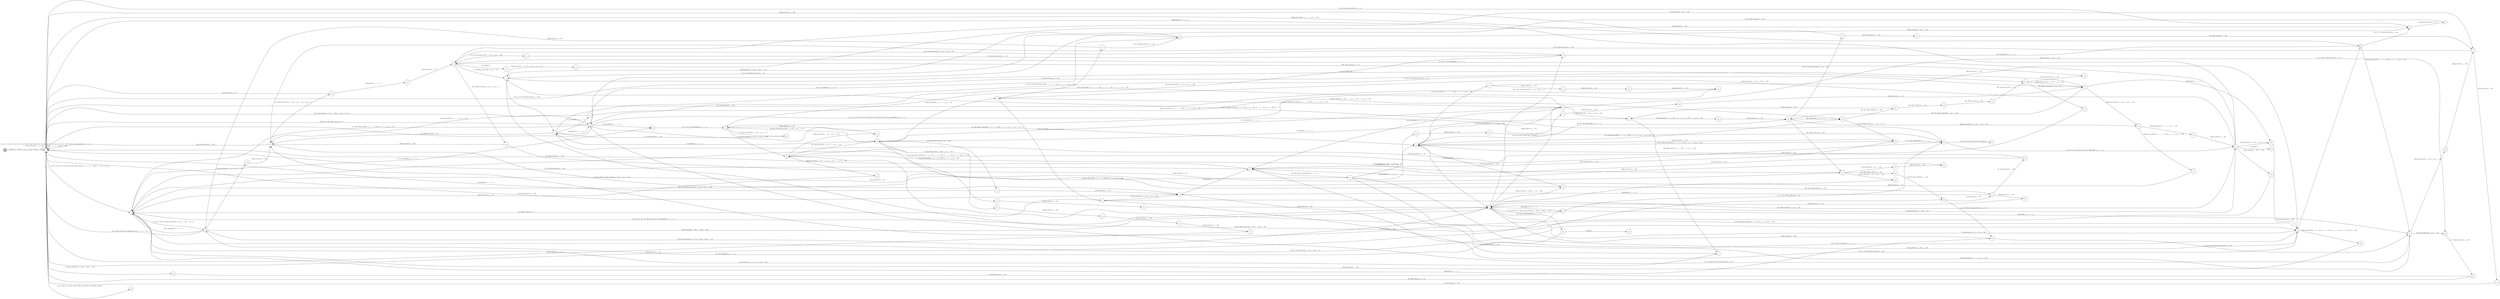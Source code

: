 digraph EFSM{
  graph [rankdir="LR", fontname="Latin Modern Math"];
  node [color="black", fillcolor="white", shape="circle", style="filled", fontname="Latin Modern Math"];
  edge [fontname="Latin Modern Math"];

  s0[fillcolor="gray", label=<s<sub>0</sub>>];
  s1[label=<s<sub>1</sub>>];
  s2[label=<s<sub>2</sub>>];
  s3[label=<s<sub>3</sub>>];
  s4[label=<s<sub>4</sub>>];
  s5[label=<s<sub>5</sub>>];
  s6[label=<s<sub>6</sub>>];
  s7[label=<s<sub>7</sub>>];
  s8[label=<s<sub>8</sub>>];
  s9[label=<s<sub>9</sub>>];
  s11[label=<s<sub>11</sub>>];
  s12[label=<s<sub>12</sub>>];
  s14[label=<s<sub>14</sub>>];
  s15[label=<s<sub>15</sub>>];
  s16[label=<s<sub>16</sub>>];
  s17[label=<s<sub>17</sub>>];
  s18[label=<s<sub>18</sub>>];
  s19[label=<s<sub>19</sub>>];
  s26[label=<s<sub>26</sub>>];
  s27[label=<s<sub>27</sub>>];
  s28[label=<s<sub>28</sub>>];
  s32[label=<s<sub>32</sub>>];
  s39[label=<s<sub>39</sub>>];
  s41[label=<s<sub>41</sub>>];
  s42[label=<s<sub>42</sub>>];
  s44[label=<s<sub>44</sub>>];
  s46[label=<s<sub>46</sub>>];
  s47[label=<s<sub>47</sub>>];
  s48[label=<s<sub>48</sub>>];
  s49[label=<s<sub>49</sub>>];
  s50[label=<s<sub>50</sub>>];
  s53[label=<s<sub>53</sub>>];
  s57[label=<s<sub>57</sub>>];
  s59[label=<s<sub>59</sub>>];
  s60[label=<s<sub>60</sub>>];
  s61[label=<s<sub>61</sub>>];
  s64[label=<s<sub>64</sub>>];
  s66[label=<s<sub>66</sub>>];
  s67[label=<s<sub>67</sub>>];
  s68[label=<s<sub>68</sub>>];
  s69[label=<s<sub>69</sub>>];
  s70[label=<s<sub>70</sub>>];
  s71[label=<s<sub>71</sub>>];
  s75[label=<s<sub>75</sub>>];
  s77[label=<s<sub>77</sub>>];
  s95[label=<s<sub>95</sub>>];
  s106[label=<s<sub>106</sub>>];
  s107[label=<s<sub>107</sub>>];
  s108[label=<s<sub>108</sub>>];
  s110[label=<s<sub>110</sub>>];
  s115[label=<s<sub>115</sub>>];
  s120[label=<s<sub>120</sub>>];
  s133[label=<s<sub>133</sub>>];
  s141[label=<s<sub>141</sub>>];
  s151[label=<s<sub>151</sub>>];
  s152[label=<s<sub>152</sub>>];
  s163[label=<s<sub>163</sub>>];
  s166[label=<s<sub>166</sub>>];
  s168[label=<s<sub>168</sub>>];
  s174[label=<s<sub>174</sub>>];
  s184[label=<s<sub>184</sub>>];
  s189[label=<s<sub>189</sub>>];
  s190[label=<s<sub>190</sub>>];
  s203[label=<s<sub>203</sub>>];
  s205[label=<s<sub>205</sub>>];
  s247[label=<s<sub>247</sub>>];
  s270[label=<s<sub>270</sub>>];
  s272[label=<s<sub>272</sub>>];
  s278[label=<s<sub>278</sub>>];
  s281[label=<s<sub>281</sub>>];
  s283[label=<s<sub>283</sub>>];
  s299[label=<s<sub>299</sub>>];
  s300[label=<s<sub>300</sub>>];
  s303[label=<s<sub>303</sub>>];
  s326[label=<s<sub>326</sub>>];
  s332[label=<s<sub>332</sub>>];
  s333[label=<s<sub>333</sub>>];
  s334[label=<s<sub>334</sub>>];
  s335[label=<s<sub>335</sub>>];
  s347[label=<s<sub>347</sub>>];
  s348[label=<s<sub>348</sub>>];
  s349[label=<s<sub>349</sub>>];
  s377[label=<s<sub>377</sub>>];
  s380[label=<s<sub>380</sub>>];
  s390[label=<s<sub>390</sub>>];
  s401[label=<s<sub>401</sub>>];
  s417[label=<s<sub>417</sub>>];
  s418[label=<s<sub>418</sub>>];
  s462[label=<s<sub>462</sub>>];
  s463[label=<s<sub>463</sub>>];
  s467[label=<s<sub>467</sub>>];
  s497[label=<s<sub>497</sub>>];
  s498[label=<s<sub>498</sub>>];
  s508[label=<s<sub>508</sub>>];
  s514[label=<s<sub>514</sub>>];
  s515[label=<s<sub>515</sub>>];
  s519[label=<s<sub>519</sub>>];
  s520[label=<s<sub>520</sub>>];
  s521[label=<s<sub>521</sub>>];
  s522[label=<s<sub>522</sub>>];
  s534[label=<s<sub>534</sub>>];

  s0->s1[label=<<i> [1]start:2/o<sub>1</sub> := 200, o<sub>2</sub> := 3, o<sub>3</sub> := 0&#91;r<sub>3</sub> := 150, r<sub>2</sub> := 250&#93;</i>>];
  s4->s5[label=<<i> [5]moveEast:0&#91;r<sub>3</sub> &gt; 0, r<sub>3</sub> &gt; 0&#93;/o<sub>1</sub> := 200</i>>];
  s9->s2[label=<<i> [10, 128]moveEast:0&#91;!(200 &gt; r<sub>2</sub> + -1 &times; r<sub>3</sub>&or;200 &gt; r<sub>2</sub> + -1 &times; r<sub>3</sub>)&#93;/o<sub>1</sub> := 250</i>>];
  s2->s11[label=<<i> [11]moveEast:0&#91;r<sub>3</sub> &gt; 0, r<sub>3</sub> &gt; 0, r<sub>3</sub> &gt; 0&#93;/o<sub>1</sub> := 300</i>>];
  s16->s17[label=<<i> [17]moveWest:0&#91;r<sub>3</sub> &gt; 0&#93;/o<sub>1</sub> := 350</i>>];
  s1->s26[label=<<i> [26, 267]moveEast:0&#91;!(r<sub>3</sub> &gt; 53&or;r<sub>3</sub> &gt; 53)&#93;/o<sub>1</sub> := 100</i>>];
  s26->s27[label=<<i> [27, 268]moveEast:0/o<sub>1</sub> := 150</i>>];
  s42->s9[label=<<i> [43]shieldHit:1/o<sub>1</sub> := -1 + i<sub>0</sub></i>>];
  s44->s41[label=<<i> [45]moveEast:0&#91;!(r<sub>3</sub> &gt; 76&or;r<sub>3</sub> &gt; 76)&#93;/o<sub>1</sub> := 150</i>>];
  s41->s46[label=<<i> [46, 87, 364]moveEast:0&#91;!(r<sub>3</sub> &gt; 53&or;r<sub>3</sub> &gt; 53)&#93;/o<sub>1</sub> := 200</i>>];
  s46->s47[label=<<i> [47]moveEast:0/o<sub>1</sub> := 250</i>>];
  s47->s48[label=<<i> [48, 476]moveEast:0/o<sub>1</sub> := 300</i>>];
  s48->s49[label=<<i> [49]moveEast:0/o<sub>1</sub> := 350</i>>];
  s15->s53[label=<<i> [53, 446]win:0</i>>];
  s15->s4[label=<<i> [56, 243]moveWest:0&#91;r<sub>3</sub> &gt; 53&#93;/o<sub>1</sub> := 150</i>>];
  s57->s4[label=<<i> [58]shieldHit:1/o<sub>1</sub> := -1 + i<sub>0</sub></i>>];
  s59->s60[label=<<i> [60]moveEast:0&#91;r<sub>3</sub> &gt; 53&#93;/o<sub>1</sub> := 150</i>>];
  s60->s61[label=<<i> [61, 91, 368]moveEast:0/o<sub>1</sub> := 200</i>>];
  s61->s1[label=<<i> [62, 369]moveEast:0/o<sub>1</sub> := 250</i>>];
  s1->s9[label=<<i> [65, 124]moveEast:0&#91;r<sub>3</sub> &gt; 53, r<sub>3</sub> &gt; 53&#93;/o<sub>1</sub> := r<sub>2</sub>&#91;r<sub>2</sub> := 50 + r<sub>2</sub>&#93;</i>>];
  s9->s66[label=<<i> [66, 311]shieldHit:1/o<sub>1</sub> := -1 + i<sub>0</sub></i>>];
  s67->s68[label=<<i> [68, 131]moveWest:0&#91;r<sub>3</sub> &gt; 447 + -1 &times; r<sub>2</sub>&#93;/o<sub>1</sub> := 200</i>>];
  s68->s69[label=<<i> [69, 132]moveWest:0&#91;r<sub>3</sub> &gt; 447 + -1 &times; r<sub>2</sub>&#93;/o<sub>1</sub> := 150</i>>];
  s69->s70[label=<<i> [70]moveWest:0&#91;200 &gt; r<sub>2</sub> + -1 &times; r<sub>3</sub>&#93;/o<sub>1</sub> := 100</i>>];
  s70->s71[label=<<i> [71]moveWest:0&#91;200 &gt; r<sub>2</sub> + -1 &times; r<sub>3</sub>&#93;/o<sub>1</sub> := 50</i>>];
  s71->s2[label=<<i> [72, 359]moveWest:0/o<sub>1</sub> := 0</i>>];
  s2->s66[label=<<i> [73, 101, 129]shieldHit:1/o<sub>1</sub> := -1 + i<sub>0</sub></i>>];
  s67->s75[label=<<i> [75, 103]moveEast:0&#91;307 &gt; r<sub>2</sub>, 307 &gt; r<sub>2</sub>&#93;/o<sub>1</sub> := 50</i>>];
  s75->s42[label=<<i> [76, 104]moveEast:0/o<sub>1</sub> := 100</i>>];
  s77->s1[label=<<i> [78, 337]moveWest:0/o<sub>1</sub> := 100</i>>];
  s39->s16[label=<<i> [40, 85, 362]moveEast:0&#91;50 &gt; r<sub>3</sub>, 50 &gt; r<sub>3</sub>&#93;/o<sub>1</sub> := 100</i>>];
  s16->s41[label=<<i> [41, 86, 363]moveEast:0&#91;50 &gt; r<sub>3</sub>&#93;/o<sub>1</sub> := 150</i>>];
  s28->s60[label=<<i> [90, 367]moveEast:0&#91;50 &gt; r<sub>3</sub>&#93;/o<sub>1</sub> := 150</i>>];
  s61->s2[label=<<i> [92]alienHit:1/o<sub>1</sub> := 1 + i<sub>0</sub></i>>];
  s59->s95[label=<<i> [95]moveEast:0&#91;!(r<sub>3</sub> &gt; 53&or;r<sub>3</sub> &gt; 53)&#93;/o<sub>1</sub> := 250</i>>];
  s95->s11[label=<<i> [96, 408]moveEast:0&#91;-1 &times; r<sub>3</sub> &gt; 297 + -1 &times; r<sub>2</sub>&#93;/o<sub>1</sub> := 300</i>>];
  s11->s12[label=<<i> [12, 97, 409]moveEast:0/o<sub>1</sub> := 350</i>>];
  s12->s1[label=<<i> [98, 500]moveWest:0/o<sub>1</sub> := 300</i>>];
  s107->s108[label=<<i> [108, 257]moveEast:0/o<sub>1</sub> := 300</i>>];
  s17->s110[label=<<i> [110]moveEast:0/o<sub>1</sub> := 400</i>>];
  s110->s1[label=<<i> [111]moveWest:0/o<sub>1</sub> := 350</i>>];
  s15->s70[label=<<i> [114]moveWest:0&#91;!(r<sub>3</sub> &gt; 53&or;r<sub>3</sub> &gt; 53)&#93;/o<sub>1</sub> := 300</i>>];
  s70->s115[label=<<i> [115, 147, 395, 471]moveWest:0&#91;!(200 &gt; r<sub>2</sub> + -1 &times; r<sub>3</sub>&or;200 &gt; r<sub>2</sub> + -1 &times; r<sub>3</sub>)&#93;/o<sub>1</sub> := 250</i>>];
  s115->s44[label=<<i> [116, 148, 396]moveWest:0/o<sub>1</sub> := 200</i>>];
  s42->s18[label=<<i> [119, 399]moveWest:0/o<sub>1</sub> := 50</i>>];
  s18->s120[label=<<i> [120, 400]moveWest:0&#91;!(r<sub>3</sub> &gt; -253 + r<sub>2</sub>&or;r<sub>3</sub> &gt; -253 + r<sub>2</sub>)&#93;/o<sub>1</sub> := 0</i>>];
  s120->s1[label=<<i> [121]moveEast:0/o<sub>1</sub> := 50</i>>];
  s49->s59[label=<<i> [126, 294]moveWest:0&#91;250 &gt; r<sub>2</sub> + -1 &times; r<sub>3</sub>&#93;/o<sub>1</sub> := 250</i>>];
  s59->s9[label=<<i> [127]moveWest:0&#91;250 &gt; r<sub>2</sub> + -1 &times; r<sub>3</sub>, 250 &gt; r<sub>2</sub> + -1 &times; r<sub>3</sub>, 250 &gt; r<sub>2</sub> + -1 &times; r<sub>3</sub>&#93;/o<sub>1</sub> := 200</i>>];
  s69->s133[label=<<i> [133, 214]moveEast:0&#91;400 &gt; r<sub>2</sub>&#93;/o<sub>1</sub> := 200</i>>];
  s133->s1[label=<<i> [134]shieldHit:1/o<sub>1</sub> := -1 + i<sub>0</sub></i>>];
  s2->s3[label=<<i> [3, 35, 137, 156, 354, 448]moveWest:0&#91;149 &gt; r<sub>3</sub>&#93;/o<sub>1</sub> := r<sub>3</sub>&#91;r<sub>3</sub> := -50 + r<sub>3</sub>&#93;</i>>];
  s49->s141[label=<<i> [141, 223]moveEast:0&#91;250 &gt; r<sub>2</sub> + -1 &times; r<sub>3</sub>, 250 &gt; r<sub>2</sub> + -1 &times; r<sub>3</sub>&#93;/o<sub>1</sub> := r<sub>2</sub>&#91;r<sub>2</sub> := 50 + r<sub>2</sub>&#93;</i>>];
  s50->s49[label=<<i> [143]moveWest:0/o<sub>1</sub> := 350</i>>];
  s49->s4[label=<<i> [144, 200]shieldHit:1/o<sub>1</sub> := -1 + i<sub>0</sub></i>>];
  s42->s151[label=<<i> [151, 315]alienHit:1/o<sub>1</sub> := 1 + i<sub>0</sub></i>>];
  s151->s152[label=<<i> [152]moveEast:0&#91;!(250 &gt; r<sub>2</sub> + -1 &times; r<sub>3</sub>&or;250 &gt; r<sub>2</sub> + -1 &times; r<sub>3</sub>)&#93;/o<sub>1</sub> := 150</i>>];
  s152->s1[label=<<i> [153, 351]moveEast:0/o<sub>1</sub> := 200</i>>];
  s3->s1[label=<<i> [36, 81, 138, 157, 344, 355, 449]moveWest:0/o<sub>1</sub> := r<sub>3</sub>&#91;r<sub>3</sub> := -50 + r<sub>3</sub>&#93;</i>>];
  s71->s15[label=<<i> [161, 376]moveEast:0&#91;50 &gt; r<sub>3</sub>&#93;/o<sub>1</sub> := 100</i>>];
  s16->s163[label=<<i> [163, 199]win:0</i>>];
  s47->s168[label=<<i> [168]moveWest:0/o<sub>1</sub> := 200</i>>];
  s168->s4[label=<<i> [169]moveWest:0/o<sub>1</sub> := 150</i>>];
  s57->s14[label=<<i> [171, 245, 415, 487]moveWest:0/o<sub>1</sub> := 50</i>>];
  s14->s15[label=<<i> [15, 52, 55, 113, 172, 183, 197, 242, 445, 525]alienHit:1/o<sub>1</sub> := 1 + i<sub>0</sub></i>>];
  s15->s16[label=<<i> [16, 162, 173, 198, 302]alienHit:1/o<sub>1</sub> := 1 + i<sub>0</sub></i>>];
  s39->s6[label=<<i> [176, 453]alienHit:1/o<sub>1</sub> := 1 + i<sub>0</sub></i>>];
  s6->s7[label=<<i> [7, 22, 177, 237, 481]moveWest:0/o<sub>1</sub> := 100</i>>];
  s7->s1[label=<<i> [23, 178, 238, 482]moveWest:0/o<sub>1</sub> := 50</i>>];
  s15->s184[label=<<i> [184]moveEast:0&#91;r<sub>3</sub> &gt; 53&#93;/o<sub>1</sub> := 250</i>>];
  s184->s18[label=<<i> [185]moveEast:0/o<sub>1</sub> := 300</i>>];
  s68->s189[label=<<i> [189, 496]moveEast:0&#91;r<sub>3</sub> &gt; 0&#93;/o<sub>1</sub> := 300</i>>];
  s46->s27[label=<<i> [88, 192, 288, 365, 432]moveWest:0/o<sub>1</sub> := 150</i>>];
  s59->s12[label=<<i> [202, 295]shieldHit:1/o<sub>1</sub> := -1 + i<sub>0</sub></i>>];
  s203->s28[label=<<i> [204]moveEast:0&#91;250 &gt; r<sub>2</sub> + -1 &times; r<sub>3</sub>&#93;/o<sub>1</sub> := 350</i>>];
  s28->s205[label=<<i> [205]moveEast:0&#91;!(50 &gt; r<sub>3</sub>&or;50 &gt; r<sub>3</sub>)&#93;/o<sub>1</sub> := 400</i>>];
  s205->s17[label=<<i> [206]moveWest:0/o<sub>1</sub> := 350</i>>];
  s17->s18[label=<<i> [18, 207, 259]moveWest:0/o<sub>1</sub> := 300</i>>];
  s18->s1[label=<<i> [208, 317]moveEast:0/o<sub>1</sub> := 350</i>>];
  s59->s69[label=<<i> [213, 518]alienHit:1/o<sub>1</sub> := 1 + i<sub>0</sub></i>>];
  s133->s19[label=<<i> [215]moveEast:0/o<sub>1</sub> := 250</i>>];
  s71->s19[label=<<i> [218]moveEast:0&#91;!(50 &gt; r<sub>3</sub>&or;50 &gt; r<sub>3</sub>)&#93;/o<sub>1</sub> := 250</i>>];
  s19->s1[label=<<i> [219, 261]moveEast:0/o<sub>1</sub> := 300</i>>];
  s9->s49[label=<<i> [125, 222, 439]moveEast:0&#91;200 &gt; r<sub>2</sub> + -1 &times; r<sub>3</sub>, 200 &gt; r<sub>2</sub> + -1 &times; r<sub>3</sub>&#93;/o<sub>1</sub> := r<sub>2</sub>&#91;r<sub>2</sub> := 50 + r<sub>2</sub>&#93;</i>>];
  s141->s50[label=<<i> [142, 224, 329]moveEast:0/o<sub>1</sub> := r<sub>2</sub>&#91;r<sub>2</sub> := 50 + r<sub>2</sub>&#93;</i>>];
  s14->s2[label=<<i> [165, 226, 231]moveWest:0&#91;!(!(r<sub>3</sub> + r<sub>2</sub> &gt; 501&or;r<sub>3</sub> + r<sub>2</sub> &gt; 501)&or;!(r<sub>3</sub> + r<sub>2</sub> &gt; 501&or;r<sub>3</sub> + r<sub>2</sub> &gt; 501))&#93;/o<sub>1</sub> := 350</i>>];
  s2->s166[label=<<i> [166, 227, 232]moveWest:0&#91;!(149 &gt; r<sub>3</sub>&or;149 &gt; r<sub>3</sub>)&#93;/o<sub>1</sub> := 300</i>>];
  s166->s49[label=<<i> [228, 427]moveEast:0/o<sub>1</sub> := 350</i>>];
  s49->s50[label=<<i> [50, 229, 440]moveEast:0&#91;!(250 &gt; r<sub>2</sub> + -1 &times; r<sub>3</sub>&or;250 &gt; r<sub>2</sub> + -1 &times; r<sub>3</sub>)&#93;/o<sub>1</sub> := 400</i>>];
  s50->s14[label=<<i> [51, 164, 225, 230]alienHit:1/o<sub>1</sub> := 1 + i<sub>0</sub></i>>];
  s166->s47[label=<<i> [167, 233, 475]moveWest:0/o<sub>1</sub> := 250</i>>];
  s47->s19[label=<<i> [234]alienHit:1/o<sub>1</sub> := 1 + i<sub>0</sub></i>>];
  s19->s5[label=<<i> [20, 187, 216, 235, 306]moveWest:0/o<sub>1</sub> := 200</i>>];
  s14->s41[label=<<i> [246, 416, 488]moveWest:0&#91;!(r<sub>3</sub> + r<sub>2</sub> &gt; 501&or;r<sub>3</sub> + r<sub>2</sub> &gt; 501), !(r<sub>3</sub> + r<sub>2</sub> &gt; 501&or;r<sub>3</sub> + r<sub>2</sub> &gt; 501)&#93;/o<sub>1</sub> := 0</i>>];
  s41->s247[label=<<i> [247]moveEast:0&#91;r<sub>3</sub> &gt; 53, !(50 &gt; r<sub>3</sub>&or;50 &gt; r<sub>3</sub>)&#93;/o<sub>1</sub> := 50</i>>];
  s247->s7[label=<<i> [248]moveEast:0/o<sub>1</sub> := 100</i>>];
  s7->s8[label=<<i> [8, 249, 437]moveEast:0/o<sub>1</sub> := 150</i>>];
  s8->s9[label=<<i> [9, 250, 438]moveEast:0/o<sub>1</sub> := 200</i>>];
  s9->s44[label=<<i> [44, 251, 435]alienHit:1/o<sub>1</sub> := 1 + i<sub>0</sub></i>>];
  s44->s41[label=<<i> [117, 149, 252, 397]moveWest:0/o<sub>1</sub> := 150</i>>];
  s42->s77[label=<<i> [77, 105, 254, 420, 492]moveEast:0/o<sub>1</sub> := 150</i>>];
  s77->s106[label=<<i> [106, 255, 421]moveEast:0&#91;251 &gt; r<sub>2</sub>&#93;/o<sub>1</sub> := 200</i>>];
  s106->s107[label=<<i> [107, 256, 422]moveEast:0&#91;251 &gt; r<sub>2</sub>&#93;/o<sub>1</sub> := 250</i>>];
  s108->s17[label=<<i> [109, 258]moveEast:0/o<sub>1</sub> := 350</i>>];
  s27->s4[label=<<i> [269]moveEast:0/o<sub>1</sub> := 200</i>>];
  s4->s270[label=<<i> [270, 322, 325, 342]shieldHit:1/o<sub>1</sub> := -1 + i<sub>0</sub></i>>];
  s3->s272[label=<<i> [272]moveEast:0&#91;!(r<sub>3</sub> &gt; 0&or;r<sub>3</sub> &gt; 0)&#93;/o<sub>1</sub> := 250</i>>];
  s272->s18[label=<<i> [273]moveEast:0/o<sub>1</sub> := 300</i>>];
  s18->s19[label=<<i> [19, 186, 260, 274, 305]moveWest:0&#91;r<sub>3</sub> &gt; -253 + r<sub>2</sub>&#93;/o<sub>1</sub> := 250</i>>];
  s19->s12[label=<<i> [275]shieldHit:1/o<sub>1</sub> := -1 + i<sub>0</sub></i>>];
  s12->s203[label=<<i> [203, 276, 296, 331, 478]alienHit:1/o<sub>1</sub> := 1 + i<sub>0</sub></i>>];
  s203->s68[label=<<i> [277]moveEast:0&#91;!(250 &gt; r<sub>2</sub> + -1 &times; r<sub>3</sub>&or;250 &gt; r<sub>2</sub> + -1 &times; r<sub>3</sub>)&#93;/o<sub>1</sub> := 300</i>>];
  s68->s278[label=<<i> [278]moveEast:0&#91;!(r<sub>3</sub> &gt; 0&or;r<sub>3</sub> &gt; 0)&#93;/o<sub>1</sub> := 350</i>>];
  s278->s67[label=<<i> [279]moveEast:0/o<sub>1</sub> := 400</i>>];
  s67->s141[label=<<i> [280]moveWest:0&#91;!(r<sub>3</sub> &gt; 447 + -1 &times; r<sub>2</sub>&or;r<sub>3</sub> &gt; 447 + -1 &times; r<sub>2</sub>)&#93;/o<sub>1</sub> := 350</i>>];
  s141->s281[label=<<i> [281, 461, 504]moveWest:0/o<sub>1</sub> := 300</i>>];
  s281->s95[label=<<i> [282]moveEast:0/o<sub>1</sub> := 350</i>>];
  s95->s283[label=<<i> [283]moveEast:0&#91;!(-1 &times; r<sub>3</sub> &gt; 297 + -1 &times; r<sub>2</sub>&or;-1 &times; r<sub>3</sub> &gt; 297 + -1 &times; r<sub>2</sub>)&#93;/o<sub>1</sub> := 400</i>>];
  s283->s106[label=<<i> [284]moveWest:0/o<sub>1</sub> := 350</i>>];
  s106->s189[label=<<i> [285, 429]moveWest:0/o<sub>1</sub> := 300</i>>];
  s189->s190[label=<<i> [190, 286, 430]moveWest:0/o<sub>1</sub> := 250</i>>];
  s190->s46[label=<<i> [191, 287, 431]moveWest:0/o<sub>1</sub> := 200</i>>];
  s27->s28[label=<<i> [28, 89, 193, 289, 366, 433]moveWest:0/o<sub>1</sub> := 100</i>>];
  s28->s9[label=<<i> [29, 194, 290, 385, 434, 455]moveWest:0/o<sub>1</sub> := 50</i>>];
  s203->s49[label=<<i> [297]shieldHit:1/o<sub>1</sub> := -1 + i<sub>0</sub></i>>];
  s49->s106[label=<<i> [298, 327, 428, 459]alienHit:1/o<sub>1</sub> := 1 + i<sub>0</sub></i>>];
  s106->s299[label=<<i> [299]moveEast:0&#91;!(251 &gt; r<sub>2</sub>&or;251 &gt; r<sub>2</sub>)&#93;/o<sub>1</sub> := 300</i>>];
  s299->s300[label=<<i> [300]moveEast:0&#91;250 &gt; r<sub>2</sub> + -1 &times; r<sub>3</sub>&#93;/o<sub>1</sub> := 350</i>>];
  s300->s15[label=<<i> [301]moveEast:0/o<sub>1</sub> := 400</i>>];
  s16->s303[label=<<i> [303, 532]moveWest:0&#91;!(r<sub>3</sub> &gt; 0&or;r<sub>3</sub> &gt; 0)&#93;/o<sub>1</sub> := 0</i>>];
  s303->s18[label=<<i> [304]moveWest:0/o<sub>1</sub> := 300</i>>];
  s5->s6[label=<<i> [6, 21, 236, 307, 480]moveWest:0/o<sub>1</sub> := 150</i>>];
  s6->s1[label=<<i> [308]moveEast:0&#91;250 &gt; r<sub>2</sub> + -1 &times; r<sub>3</sub>&#93;/o<sub>1</sub> := 200</i>>];
  s14->s64[label=<<i> [64, 80, 123, 140, 210, 293, 310, 319, 346]lose:0</i>>];
  s66->s67[label=<<i> [67, 74, 102, 130, 312]alienHit:1/o<sub>1</sub> := 1 + i<sub>0</sub></i>>];
  s67->s69[label=<<i> [313, 406, 513]moveEast:0&#91;!(307 &gt; r<sub>2</sub>&or;307 &gt; r<sub>2</sub>)&#93;/o<sub>1</sub> := 250</i>>];
  s69->s42[label=<<i> [314]shieldHit:1/o<sub>1</sub> := -1 + i<sub>0</sub></i>>];
  s151->s18[label=<<i> [316]moveEast:0&#91;250 &gt; r<sub>2</sub> + -1 &times; r<sub>3</sub>&#93;/o<sub>1</sub> := 300</i>>];
  s3->s2[label=<<i> [320, 340]shieldHit:1/o<sub>1</sub> := -1 + i<sub>0</sub></i>>];
  s270->s326[label=<<i> [326]lose:0</i>>];
  s106->s141[label=<<i> [328, 460]alienHit:1/o<sub>1</sub> := 1 + i<sub>0</sub></i>>];
  s50->s12[label=<<i> [330, 441]moveEast:0/o<sub>1</sub> := 400</i>>];
  s203->s332[label=<<i> [332]moveWest:0&#91;!(r<sub>3</sub> &gt; 150&or;r<sub>3</sub> &gt; 150)&#93;/o<sub>1</sub> := 350</i>>];
  s332->s333[label=<<i> [333]moveWest:0/o<sub>1</sub> := 300</i>>];
  s333->s334[label=<<i> [334]moveWest:0/o<sub>1</sub> := 250</i>>];
  s334->s335[label=<<i> [335]moveWest:0/o<sub>1</sub> := 200</i>>];
  s335->s77[label=<<i> [336]moveWest:0/o<sub>1</sub> := 150</i>>];
  s270->s3[label=<<i> [271, 323, 343]alienHit:1/o<sub>1</sub> := 1 + i<sub>0</sub></i>>];
  s49->s347[label=<<i> [347]moveWest:0&#91;!(250 &gt; r<sub>2</sub> + -1 &times; r<sub>3</sub>&or;250 &gt; r<sub>2</sub> + -1 &times; r<sub>3</sub>)&#93;/o<sub>1</sub> := 300</i>>];
  s347->s348[label=<<i> [348]moveWest:0/o<sub>1</sub> := 250</i>>];
  s348->s349[label=<<i> [349]moveWest:0/o<sub>1</sub> := 200</i>>];
  s349->s152[label=<<i> [350]moveWest:0/o<sub>1</sub> := 150</i>>];
  s1->s2[label=<<i> [2, 34, 37, 82, 136, 155, 158, 353, 356, 447, 450]moveWest:0&#91;r<sub>2</sub> &times; r<sub>3</sub> + r<sub>3</sub> &gt; -138&#93;/o<sub>1</sub> := r<sub>3</sub>&#91;r<sub>3</sub> := -50 + r<sub>3</sub>&#93;</i>>];
  s5->s71[label=<<i> [160, 217, 358, 375]alienHit:1/o<sub>1</sub> := 1 + i<sub>0</sub></i>>];
  s1->s1[label=<<i> [371]moveWest:0&#91;!(r<sub>2</sub> &times; r<sub>3</sub> + r<sub>3</sub> &gt; -138&or;r<sub>2</sub> &times; r<sub>3</sub> + r<sub>3</sub> &gt; -138)&#93;/o<sub>1</sub> := 200</i>>];
  s2->s5[label=<<i> [159, 357, 374]moveEast:0&#91;!(r<sub>3</sub> &gt; 0&or;r<sub>3</sub> &gt; 0)&#93;/o<sub>1</sub> := 50</i>>];
  s15->s377[label=<<i> [377]moveEast:0&#91;!(r<sub>3</sub> &gt; 53&or;r<sub>3</sub> &gt; 53)&#93;/o<sub>1</sub> := 150</i>>];
  s377->s5[label=<<i> [378, 494]moveEast:0/o<sub>1</sub> := 200</i>>];
  s5->s68[label=<<i> [188, 379, 495]moveEast:0&#91;!(r<sub>3</sub> + r<sub>2</sub> &gt; 451&or;r<sub>3</sub> + r<sub>2</sub> &gt; 451)&#93;/o<sub>1</sub> := 250</i>>];
  s68->s380[label=<<i> [380]moveWest:0&#91;!(r<sub>3</sub> &gt; 447 + -1 &times; r<sub>2</sub>&or;r<sub>3</sub> &gt; 447 + -1 &times; r<sub>2</sub>)&#93;/o<sub>1</sub> := 200</i>>];
  s380->s2[label=<<i> [381]moveWest:0/o<sub>1</sub> := 150</i>>];
  s57->s28[label=<<i> [384]alienHit:1/o<sub>1</sub> := 1 + i<sub>0</sub></i>>];
  s9->s1[label=<<i> [30, 195, 291, 386, 456]moveWest:0/o<sub>1</sub> := 0</i>>];
  s347->s5[label=<<i> [389]moveEast:0/o<sub>1</sub> := 350</i>>];
  s5->s390[label=<<i> [390]moveEast:0&#91;!(!(r<sub>3</sub> + r<sub>2</sub> &gt; 451&or;r<sub>3</sub> + r<sub>2</sub> &gt; 451)&or;!(r<sub>3</sub> + r<sub>2</sub> &gt; 451&or;r<sub>3</sub> + r<sub>2</sub> &gt; 451))&#93;/o<sub>1</sub> := 400</i>>];
  s390->s2[label=<<i> [391]moveWest:0/o<sub>1</sub> := 350</i>>];
  s2->s4[label=<<i> [38, 83, 93, 211, 321, 341, 360, 382, 392, 413, 451, 536]alienHit:1/o<sub>1</sub> := 1 + i<sub>0</sub></i>>];
  s59->s70[label=<<i> [146, 394, 470]moveWest:0&#91;!(250 &gt; r<sub>2</sub> + -1 &times; r<sub>3</sub>&or;250 &gt; r<sub>2</sub> + -1 &times; r<sub>3</sub>)&#93;/o<sub>1</sub> := 300</i>>];
  s41->s42[label=<<i> [42, 118, 150, 253, 398]moveWest:0/o<sub>1</sub> := 100</i>>];
  s120->s401[label=<<i> [401]alienHit:1/o<sub>1</sub> := 1 + i<sub>0</sub></i>>];
  s401->s16[label=<<i> [402]moveEast:0/o<sub>1</sub> := 50</i>>];
  s39->s67[label=<<i> [405, 512]moveEast:0&#91;!(50 &gt; r<sub>3</sub>&or;50 &gt; r<sub>3</sub>)&#93;/o<sub>1</sub> := 200</i>>];
  s69->s95[label=<<i> [407]alienHit:1/o<sub>1</sub> := 1 + i<sub>0</sub></i>>];
  s12->s1[label=<<i> [13, 410, 442]moveEast:0/o<sub>1</sub> := 400</i>>];
  s417->s418[label=<<i> [418, 490]moveEast:0&#91;150 &gt; r<sub>3</sub>&#93;/o<sub>1</sub> := 50</i>>];
  s418->s42[label=<<i> [419, 491]moveEast:0/o<sub>1</sub> := 100</i>>];
  s107->s1[label=<<i> [423]moveWest:0/o<sub>1</sub> := 200</i>>];
  s44->s7[label=<<i> [436]moveEast:0&#91;r<sub>3</sub> &gt; 76&#93;/o<sub>1</sub> := 100</i>>];
  s1->s14[label=<<i> [14, 54, 63, 79, 112, 122, 139, 182, 196, 209, 241, 292, 309, 318, 345, 444, 524]shieldHit:1/o<sub>1</sub> := -1 + i<sub>0</sub></i>>];
  s4->s39[label=<<i> [39, 84, 361, 452]moveEast:0&#91;!(r<sub>3</sub> &gt; 0&or;r<sub>3</sub> &gt; 0)&#93;/o<sub>1</sub> := 50</i>>];
  s6->s28[label=<<i> [454]moveEast:0&#91;!(250 &gt; r<sub>2</sub> + -1 &times; r<sub>3</sub>&or;250 &gt; r<sub>2</sub> + -1 &times; r<sub>3</sub>)&#93;/o<sub>1</sub> := 100</i>>];
  s281->s462[label=<<i> [462, 505]moveWest:0/o<sub>1</sub> := 250</i>>];
  s462->s463[label=<<i> [463, 506]moveWest:0/o<sub>1</sub> := 200</i>>];
  s463->s417[label=<<i> [464, 507]moveWest:0/o<sub>1</sub> := 150</i>>];
  s417->s77[label=<<i> [465]moveEast:0&#91;!(150 &gt; r<sub>3</sub>&or;150 &gt; r<sub>3</sub>)&#93;/o<sub>1</sub> := 200</i>>];
  s77->s299[label=<<i> [466]moveEast:0&#91;!(251 &gt; r<sub>2</sub>&or;251 &gt; r<sub>2</sub>)&#93;/o<sub>1</sub> := 250</i>>];
  s299->s467[label=<<i> [467]moveEast:0&#91;!(250 &gt; r<sub>2</sub> + -1 &times; r<sub>3</sub>&or;250 &gt; r<sub>2</sub> + -1 &times; r<sub>3</sub>)&#93;/o<sub>1</sub> := 300</i>>];
  s467->s4[label=<<i> [468]moveEast:0/o<sub>1</sub> := 350</i>>];
  s4->s59[label=<<i> [59, 94, 145, 201, 212, 393, 469, 517]alienHit:1/o<sub>1</sub> := 1 + i<sub>0</sub></i>>];
  s115->s3[label=<<i> [472]moveEast:0/o<sub>1</sub> := 300</i>>];
  s3->s4[label=<<i> [473]moveEast:0&#91;r<sub>3</sub> &gt; 76&#93;/o<sub>1</sub> := 350&#91;r<sub>3</sub> := 300&#93;</i>>];
  s4->s166[label=<<i> [474]moveWest:0&#91;r<sub>3</sub> &gt; 250&#93;/o<sub>1</sub> := r<sub>3</sub>&#91;r<sub>3</sub> := 250&#93;</i>>];
  s48->s12[label=<<i> [477]moveWest:0/o<sub>1</sub> := 250</i>>];
  s203->s5[label=<<i> [479]moveWest:0&#91;r<sub>3</sub> &gt; 150&#93;/o<sub>1</sub> := 200</i>>];
  s3->s4[label=<<i> [4, 324, 485]moveEast:0&#91;r<sub>3</sub> &gt; 0, !(r<sub>3</sub> &gt; 76&or;r<sub>3</sub> &gt; 76)&#93;/o<sub>1</sub> := 150</i>>];
  s41->s417[label=<<i> [417, 489, 529]alienHit:1/o<sub>1</sub> := 1 + i<sub>0</sub></i>>];
  s77->s377[label=<<i> [493]alienHit:1/o<sub>1</sub> := 1 + i<sub>0</sub></i>>];
  s189->s497[label=<<i> [497]moveEast:0&#91;r<sub>3</sub> &gt; 0&#93;/o<sub>1</sub> := 350</i>>];
  s497->s498[label=<<i> [498]moveEast:0/o<sub>1</sub> := 400</i>>];
  s498->s12[label=<<i> [499]moveWest:0/o<sub>1</sub> := 350</i>>];
  s417->s508[label=<<i> [508, 530]moveWest:0/o<sub>1</sub> := 100</i>>];
  s508->s16[label=<<i> [509, 531]moveWest:0/o<sub>1</sub> := 50</i>>];
  s16->s174[label=<<i> [174, 403, 510]moveEast:0&#91;!(50 &gt; r<sub>3</sub>&or;50 &gt; r<sub>3</sub>)&#93;/o<sub>1</sub> := 100</i>>];
  s174->s39[label=<<i> [175, 404, 511]moveEast:0/o<sub>1</sub> := 150</i>>];
  s69->s514[label=<<i> [514]moveEast:0&#91;!(400 &gt; r<sub>2</sub>&or;400 &gt; r<sub>2</sub>)&#93;/o<sub>1</sub> := 300</i>>];
  s514->s515[label=<<i> [515]moveEast:0/o<sub>1</sub> := 350</i>>];
  s515->s4[label=<<i> [516]moveEast:0/o<sub>1</sub> := 400</i>>];
  s69->s519[label=<<i> [519]moveWest:0&#91;!(200 &gt; r<sub>2</sub> + -1 &times; r<sub>3</sub>&or;200 &gt; r<sub>2</sub> + -1 &times; r<sub>3</sub>)&#93;/o<sub>1</sub> := 350</i>>];
  s519->s520[label=<<i> [520]moveWest:0/o<sub>1</sub> := 300</i>>];
  s520->s521[label=<<i> [521]moveWest:0/o<sub>1</sub> := 250</i>>];
  s521->s522[label=<<i> [522]moveWest:0/o<sub>1</sub> := 200</i>>];
  s522->s1[label=<<i> [523]moveWest:0/o<sub>1</sub> := 150</i>>];
  s15->s1[label=<<i> [526]shieldHit:1/o<sub>1</sub> := -1 + i<sub>0</sub></i>>];
  s1->s1[label=<<i> [24, 25, 31, 33, 99, 135, 154, 179, 181, 220, 239, 262, 263, 264, 266, 338, 352, 370, 372, 387, 411, 424, 425, 443, 457, 483, 501, 502, 527, 539]alienHit:1/o<sub>1</sub> := 1 + i<sub>0</sub></i>>];
  s1->s32[label=<<i> [32, 100, 180, 221, 240, 265, 339, 373, 388, 412, 426, 458, 484, 503, 528, 540]win:0</i>>];
  s303->s189[label=<<i> [533]moveEast:0/o<sub>1</sub> := 50</i>>];
  s189->s534[label=<<i> [534]moveEast:0&#91;!(r<sub>3</sub> &gt; 0&or;r<sub>3</sub> &gt; 0)&#93;/o<sub>1</sub> := 100</i>>];
  s534->s2[label=<<i> [535]moveEast:0/o<sub>1</sub> := 150</i>>];
  s4->s57[label=<<i> [57, 170, 244, 383, 414, 486, 537]moveWest:0&#91;!(r<sub>3</sub> &gt; 250&or;r<sub>3</sub> &gt; 250)&#93;/o<sub>1</sub> := 100</i>>];
  s57->s1[label=<<i> [538]moveEast:0/o<sub>1</sub> := 150</i>>];
}